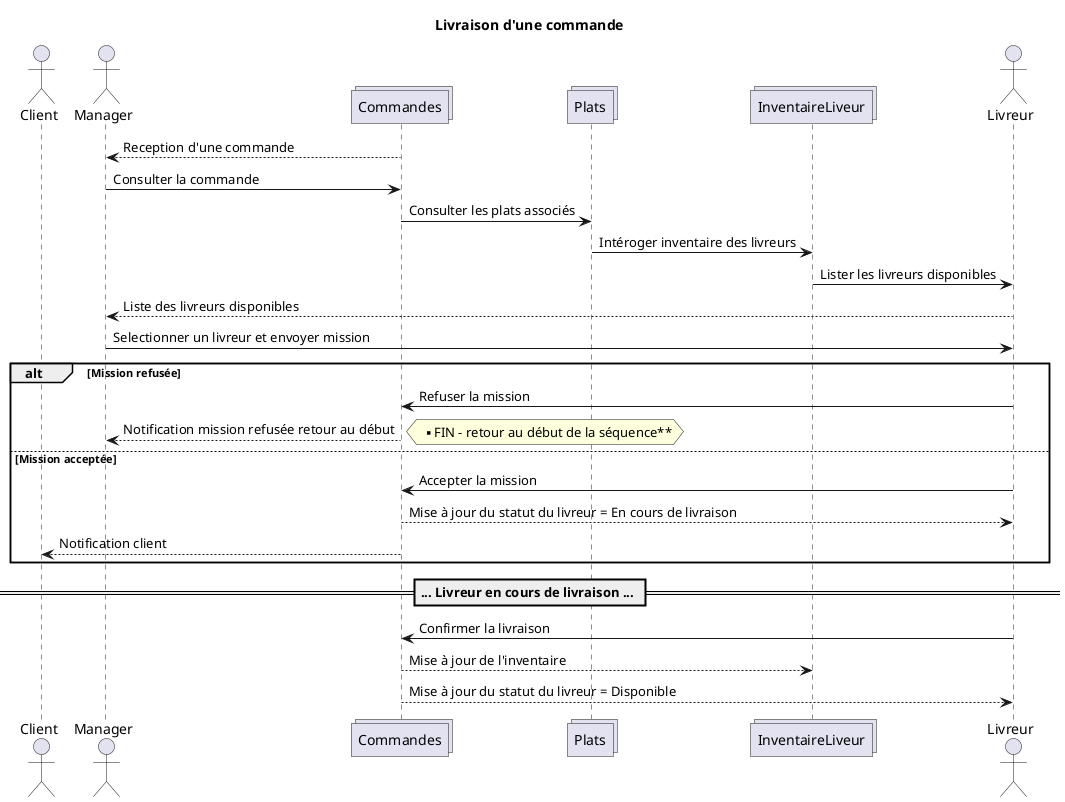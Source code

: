 @startuml
title Livraison d'une commande
actor Client
actor Manager
collections Commandes 
collections Plats 
collections InventaireLiveur
actor Livreur
Commandes --> Manager : Reception d'une commande
Manager -> Commandes : Consulter la commande
Commandes -> Plats : Consulter les plats associés
Plats -> InventaireLiveur : Intéroger inventaire des livreurs
InventaireLiveur -> Livreur : Lister les livreurs disponibles
Livreur --> Manager : Liste des livreurs disponibles
Manager -> Livreur : Selectionner un livreur et envoyer mission
alt Mission refusée
Livreur -> Commandes : Refuser la mission
Commandes --> Manager : Notification mission refusée retour au début
hnote right : ** FIN - retour au début de la séquence**
else Mission acceptée
Livreur -> Commandes : Accepter la mission
Commandes --> Livreur : Mise à jour du statut du livreur = En cours de livraison
Commandes --> Client : Notification client
end
== ... Livreur en cours de livraison ... ==
Livreur -> Commandes : Confirmer la livraison
Commandes --> InventaireLiveur : Mise à jour de l'inventaire
Commandes --> Livreur : Mise à jour du statut du livreur = Disponible

@enduml